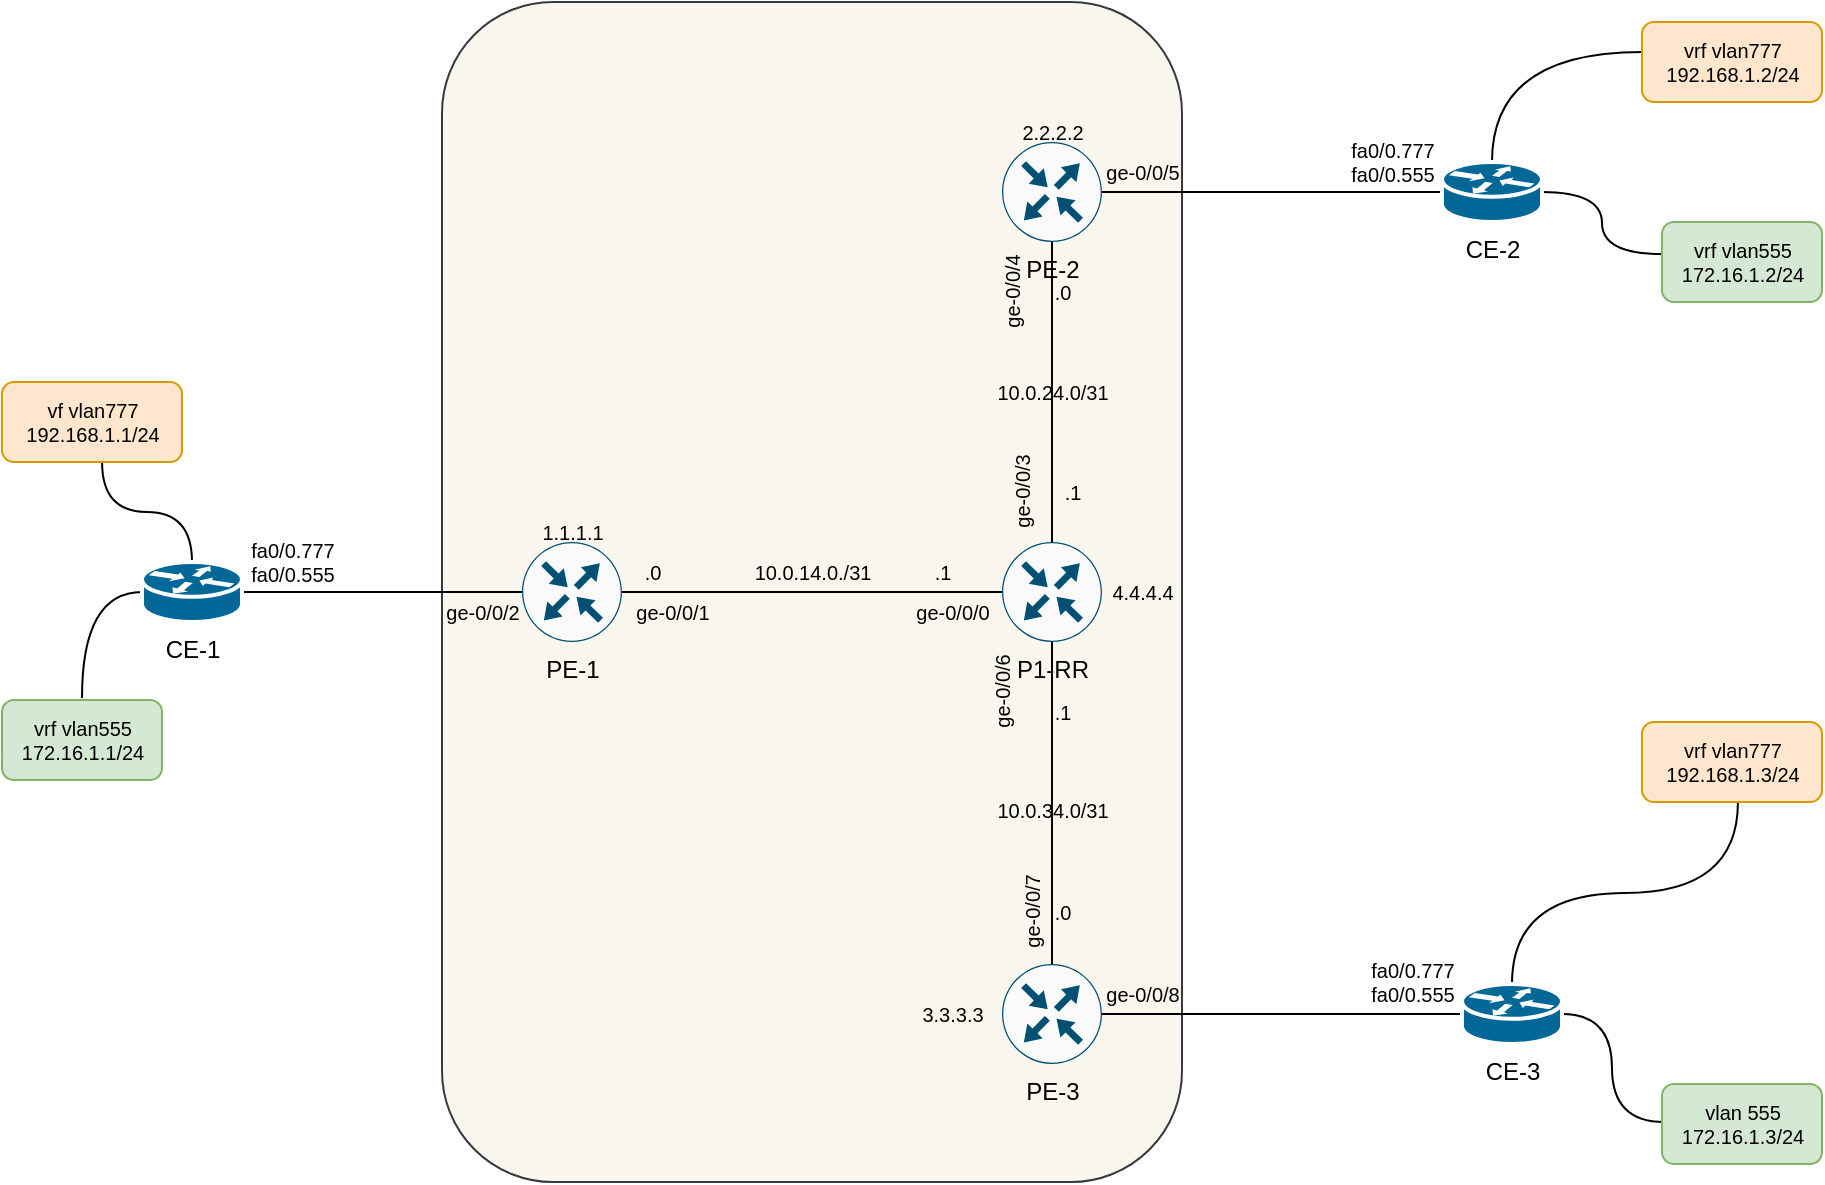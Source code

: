 <mxfile version="20.5.3" type="github">
  <diagram id="2Gvp9s0XhHdzNjSNC6kU" name="Страница 1">
    <mxGraphModel dx="1886" dy="850" grid="1" gridSize="10" guides="1" tooltips="1" connect="1" arrows="1" fold="1" page="1" pageScale="1" pageWidth="1169" pageHeight="827" math="0" shadow="0">
      <root>
        <mxCell id="0" />
        <mxCell id="1" parent="0" />
        <mxCell id="vkuwil8Yssh3UNzR4T3k-89" value="" style="rounded=1;whiteSpace=wrap;html=1;fontSize=10;fillColor=#f9f7ed;strokeColor=#36393d;" parent="1" vertex="1">
          <mxGeometry x="400" y="40" width="370" height="590" as="geometry" />
        </mxCell>
        <mxCell id="vkuwil8Yssh3UNzR4T3k-12" value="&lt;font style=&quot;font-size: 10px;&quot;&gt;ge-0/0/7&lt;/font&gt;" style="text;html=1;align=center;verticalAlign=middle;resizable=0;points=[];autosize=1;strokeColor=none;fillColor=none;rotation=-90;" parent="1" vertex="1">
          <mxGeometry x="665" y="480" width="60" height="30" as="geometry" />
        </mxCell>
        <mxCell id="vkuwil8Yssh3UNzR4T3k-73" style="edgeStyle=orthogonalEdgeStyle;rounded=0;orthogonalLoop=1;jettySize=auto;html=1;exitX=0.5;exitY=1;exitDx=0;exitDy=0;exitPerimeter=0;entryX=0.5;entryY=0;entryDx=0;entryDy=0;entryPerimeter=0;fontSize=10;endArrow=none;endFill=0;curved=1;" parent="1" source="geGut3hMDGgpKj2TkLmg-1" target="geGut3hMDGgpKj2TkLmg-3" edge="1">
          <mxGeometry relative="1" as="geometry" />
        </mxCell>
        <mxCell id="geGut3hMDGgpKj2TkLmg-1" value="P1-RR" style="sketch=0;points=[[0.5,0,0],[1,0.5,0],[0.5,1,0],[0,0.5,0],[0.145,0.145,0],[0.856,0.145,0],[0.855,0.856,0],[0.145,0.855,0]];verticalLabelPosition=bottom;html=1;verticalAlign=top;aspect=fixed;align=center;pointerEvents=1;shape=mxgraph.cisco19.rect;prIcon=router;fillColor=#FAFAFA;strokeColor=#005073;" parent="1" vertex="1">
          <mxGeometry x="680" y="310" width="50" height="50" as="geometry" />
        </mxCell>
        <mxCell id="vkuwil8Yssh3UNzR4T3k-70" style="edgeStyle=orthogonalEdgeStyle;rounded=0;orthogonalLoop=1;jettySize=auto;html=1;exitX=1;exitY=0.5;exitDx=0;exitDy=0;exitPerimeter=0;entryX=0;entryY=0.5;entryDx=0;entryDy=0;entryPerimeter=0;fontSize=10;endArrow=none;endFill=0;curved=1;" parent="1" source="geGut3hMDGgpKj2TkLmg-2" target="vkuwil8Yssh3UNzR4T3k-1" edge="1">
          <mxGeometry relative="1" as="geometry" />
        </mxCell>
        <mxCell id="vkuwil8Yssh3UNzR4T3k-85" style="edgeStyle=orthogonalEdgeStyle;rounded=0;orthogonalLoop=1;jettySize=auto;html=1;exitX=0.5;exitY=1;exitDx=0;exitDy=0;exitPerimeter=0;entryX=0.5;entryY=0;entryDx=0;entryDy=0;entryPerimeter=0;fontSize=10;endArrow=none;endFill=0;curved=1;" parent="1" source="geGut3hMDGgpKj2TkLmg-2" target="geGut3hMDGgpKj2TkLmg-1" edge="1">
          <mxGeometry relative="1" as="geometry" />
        </mxCell>
        <mxCell id="geGut3hMDGgpKj2TkLmg-2" value="PE-2" style="sketch=0;points=[[0.5,0,0],[1,0.5,0],[0.5,1,0],[0,0.5,0],[0.145,0.145,0],[0.856,0.145,0],[0.855,0.856,0],[0.145,0.855,0]];verticalLabelPosition=bottom;html=1;verticalAlign=top;aspect=fixed;align=center;pointerEvents=1;shape=mxgraph.cisco19.rect;prIcon=router;fillColor=#FAFAFA;strokeColor=#005073;" parent="1" vertex="1">
          <mxGeometry x="680" y="110" width="50" height="50" as="geometry" />
        </mxCell>
        <mxCell id="vkuwil8Yssh3UNzR4T3k-72" style="edgeStyle=orthogonalEdgeStyle;rounded=0;orthogonalLoop=1;jettySize=auto;html=1;exitX=1;exitY=0.5;exitDx=0;exitDy=0;exitPerimeter=0;fontSize=10;endArrow=none;endFill=0;curved=1;" parent="1" source="geGut3hMDGgpKj2TkLmg-3" target="vkuwil8Yssh3UNzR4T3k-3" edge="1">
          <mxGeometry relative="1" as="geometry" />
        </mxCell>
        <mxCell id="geGut3hMDGgpKj2TkLmg-3" value="PE-3" style="sketch=0;points=[[0.5,0,0],[1,0.5,0],[0.5,1,0],[0,0.5,0],[0.145,0.145,0],[0.856,0.145,0],[0.855,0.856,0],[0.145,0.855,0]];verticalLabelPosition=bottom;html=1;verticalAlign=top;aspect=fixed;align=center;pointerEvents=1;shape=mxgraph.cisco19.rect;prIcon=router;fillColor=#FAFAFA;strokeColor=#005073;" parent="1" vertex="1">
          <mxGeometry x="680" y="521" width="50" height="50" as="geometry" />
        </mxCell>
        <mxCell id="vkuwil8Yssh3UNzR4T3k-74" style="edgeStyle=orthogonalEdgeStyle;rounded=0;orthogonalLoop=1;jettySize=auto;html=1;exitX=1;exitY=0.5;exitDx=0;exitDy=0;exitPerimeter=0;entryX=0;entryY=0.5;entryDx=0;entryDy=0;entryPerimeter=0;fontSize=10;endArrow=none;endFill=0;curved=1;" parent="1" source="geGut3hMDGgpKj2TkLmg-4" target="geGut3hMDGgpKj2TkLmg-1" edge="1">
          <mxGeometry relative="1" as="geometry" />
        </mxCell>
        <mxCell id="geGut3hMDGgpKj2TkLmg-4" value="PE-1" style="sketch=0;points=[[0.5,0,0],[1,0.5,0],[0.5,1,0],[0,0.5,0],[0.145,0.145,0],[0.856,0.145,0],[0.855,0.856,0],[0.145,0.855,0]];verticalLabelPosition=bottom;html=1;verticalAlign=top;aspect=fixed;align=center;pointerEvents=1;shape=mxgraph.cisco19.rect;prIcon=router;fillColor=#FAFAFA;strokeColor=#005073;" parent="1" vertex="1">
          <mxGeometry x="440" y="310" width="50" height="50" as="geometry" />
        </mxCell>
        <mxCell id="vkuwil8Yssh3UNzR4T3k-65" style="edgeStyle=orthogonalEdgeStyle;rounded=0;orthogonalLoop=1;jettySize=auto;html=1;exitX=1;exitY=0.5;exitDx=0;exitDy=0;exitPerimeter=0;entryX=0;entryY=0.4;entryDx=0;entryDy=0;entryPerimeter=0;fontSize=10;endArrow=none;endFill=0;curved=1;" parent="1" source="vkuwil8Yssh3UNzR4T3k-1" target="vkuwil8Yssh3UNzR4T3k-50" edge="1">
          <mxGeometry relative="1" as="geometry" />
        </mxCell>
        <mxCell id="vkuwil8Yssh3UNzR4T3k-67" style="edgeStyle=orthogonalEdgeStyle;rounded=0;orthogonalLoop=1;jettySize=auto;html=1;exitX=0.5;exitY=0;exitDx=0;exitDy=0;exitPerimeter=0;entryX=0;entryY=0.375;entryDx=0;entryDy=0;entryPerimeter=0;fontSize=10;endArrow=none;endFill=0;curved=1;" parent="1" source="vkuwil8Yssh3UNzR4T3k-1" target="vkuwil8Yssh3UNzR4T3k-45" edge="1">
          <mxGeometry relative="1" as="geometry" />
        </mxCell>
        <mxCell id="vkuwil8Yssh3UNzR4T3k-1" value="CE-2" style="shape=mxgraph.cisco.routers.router;sketch=0;html=1;pointerEvents=1;dashed=0;fillColor=#036897;strokeColor=#ffffff;strokeWidth=2;verticalLabelPosition=bottom;verticalAlign=top;align=center;outlineConnect=0;" parent="1" vertex="1">
          <mxGeometry x="900" y="120" width="50" height="30" as="geometry" />
        </mxCell>
        <mxCell id="vkuwil8Yssh3UNzR4T3k-68" style="edgeStyle=orthogonalEdgeStyle;rounded=0;orthogonalLoop=1;jettySize=auto;html=1;exitX=0.5;exitY=0;exitDx=0;exitDy=0;exitPerimeter=0;entryX=0.556;entryY=1;entryDx=0;entryDy=0;entryPerimeter=0;fontSize=10;endArrow=none;endFill=0;curved=1;" parent="1" source="vkuwil8Yssh3UNzR4T3k-2" target="vkuwil8Yssh3UNzR4T3k-47" edge="1">
          <mxGeometry relative="1" as="geometry" />
        </mxCell>
        <mxCell id="vkuwil8Yssh3UNzR4T3k-69" style="edgeStyle=orthogonalEdgeStyle;rounded=0;orthogonalLoop=1;jettySize=auto;html=1;exitX=0;exitY=0.5;exitDx=0;exitDy=0;exitPerimeter=0;entryX=0.5;entryY=-0.025;entryDx=0;entryDy=0;entryPerimeter=0;fontSize=10;endArrow=none;endFill=0;curved=1;" parent="1" source="vkuwil8Yssh3UNzR4T3k-2" target="vkuwil8Yssh3UNzR4T3k-48" edge="1">
          <mxGeometry relative="1" as="geometry" />
        </mxCell>
        <mxCell id="vkuwil8Yssh3UNzR4T3k-75" style="edgeStyle=orthogonalEdgeStyle;rounded=0;orthogonalLoop=1;jettySize=auto;html=1;exitX=1;exitY=0.5;exitDx=0;exitDy=0;exitPerimeter=0;entryX=0;entryY=0.5;entryDx=0;entryDy=0;entryPerimeter=0;fontSize=10;endArrow=none;endFill=0;curved=1;" parent="1" source="vkuwil8Yssh3UNzR4T3k-2" target="geGut3hMDGgpKj2TkLmg-4" edge="1">
          <mxGeometry relative="1" as="geometry" />
        </mxCell>
        <mxCell id="vkuwil8Yssh3UNzR4T3k-2" value="CE-1" style="shape=mxgraph.cisco.routers.router;sketch=0;html=1;pointerEvents=1;dashed=0;fillColor=#036897;strokeColor=#ffffff;strokeWidth=2;verticalLabelPosition=bottom;verticalAlign=top;align=center;outlineConnect=0;" parent="1" vertex="1">
          <mxGeometry x="250" y="320" width="50" height="30" as="geometry" />
        </mxCell>
        <mxCell id="vkuwil8Yssh3UNzR4T3k-63" style="edgeStyle=orthogonalEdgeStyle;rounded=0;orthogonalLoop=1;jettySize=auto;html=1;exitX=1;exitY=0.5;exitDx=0;exitDy=0;exitPerimeter=0;entryX=0.013;entryY=0.475;entryDx=0;entryDy=0;entryPerimeter=0;fontSize=10;endArrow=none;endFill=0;curved=1;" parent="1" source="vkuwil8Yssh3UNzR4T3k-3" target="vkuwil8Yssh3UNzR4T3k-49" edge="1">
          <mxGeometry relative="1" as="geometry" />
        </mxCell>
        <mxCell id="vkuwil8Yssh3UNzR4T3k-88" style="edgeStyle=orthogonalEdgeStyle;rounded=0;orthogonalLoop=1;jettySize=auto;html=1;exitX=0.5;exitY=0;exitDx=0;exitDy=0;exitPerimeter=0;entryX=0.533;entryY=1;entryDx=0;entryDy=0;entryPerimeter=0;fontSize=10;endArrow=none;endFill=0;curved=1;" parent="1" source="vkuwil8Yssh3UNzR4T3k-3" target="vkuwil8Yssh3UNzR4T3k-46" edge="1">
          <mxGeometry relative="1" as="geometry" />
        </mxCell>
        <mxCell id="vkuwil8Yssh3UNzR4T3k-3" value="CE-3" style="shape=mxgraph.cisco.routers.router;sketch=0;html=1;pointerEvents=1;dashed=0;fillColor=#036897;strokeColor=#ffffff;strokeWidth=2;verticalLabelPosition=bottom;verticalAlign=top;align=center;outlineConnect=0;" parent="1" vertex="1">
          <mxGeometry x="910" y="531" width="50" height="30" as="geometry" />
        </mxCell>
        <mxCell id="vkuwil8Yssh3UNzR4T3k-13" value="&lt;font style=&quot;font-size: 10px;&quot;&gt;ge-0/0/3&lt;/font&gt;" style="text;html=1;align=center;verticalAlign=middle;resizable=0;points=[];autosize=1;strokeColor=none;fillColor=none;rotation=-90;" parent="1" vertex="1">
          <mxGeometry x="660" y="270" width="60" height="30" as="geometry" />
        </mxCell>
        <mxCell id="vkuwil8Yssh3UNzR4T3k-15" value="&lt;font style=&quot;font-size: 10px;&quot;&gt;ge-0/0/4&lt;br&gt;&lt;/font&gt;" style="text;html=1;align=center;verticalAlign=middle;resizable=0;points=[];autosize=1;strokeColor=none;fillColor=none;rotation=-90;" parent="1" vertex="1">
          <mxGeometry x="655" y="170" width="60" height="30" as="geometry" />
        </mxCell>
        <mxCell id="vkuwil8Yssh3UNzR4T3k-9" value="&lt;font style=&quot;font-size: 10px;&quot;&gt;ge-0/0/0&lt;/font&gt;" style="text;html=1;align=center;verticalAlign=middle;resizable=0;points=[];autosize=1;strokeColor=none;fillColor=none;" parent="1" vertex="1">
          <mxGeometry x="625" y="330" width="60" height="30" as="geometry" />
        </mxCell>
        <mxCell id="vkuwil8Yssh3UNzR4T3k-10" value="&lt;font style=&quot;font-size: 10px;&quot;&gt;ge-0/0/1&lt;/font&gt;" style="text;html=1;align=center;verticalAlign=middle;resizable=0;points=[];autosize=1;strokeColor=none;fillColor=none;" parent="1" vertex="1">
          <mxGeometry x="485" y="330" width="60" height="30" as="geometry" />
        </mxCell>
        <mxCell id="vkuwil8Yssh3UNzR4T3k-20" value="&lt;font style=&quot;font-size: 10px;&quot;&gt;ge-0/0/2&lt;/font&gt;" style="text;html=1;align=center;verticalAlign=middle;resizable=0;points=[];autosize=1;strokeColor=none;fillColor=none;" parent="1" vertex="1">
          <mxGeometry x="390" y="330" width="60" height="30" as="geometry" />
        </mxCell>
        <mxCell id="vkuwil8Yssh3UNzR4T3k-22" value="&lt;font style=&quot;font-size: 10px;&quot;&gt;ge-0/0/5&lt;/font&gt;" style="text;html=1;align=center;verticalAlign=middle;resizable=0;points=[];autosize=1;strokeColor=none;fillColor=none;" parent="1" vertex="1">
          <mxGeometry x="720" y="110" width="60" height="30" as="geometry" />
        </mxCell>
        <mxCell id="vkuwil8Yssh3UNzR4T3k-24" value="&lt;font style=&quot;font-size: 10px;&quot;&gt;ge-0/0/8&lt;/font&gt;" style="text;html=1;align=center;verticalAlign=middle;resizable=0;points=[];autosize=1;strokeColor=none;fillColor=none;" parent="1" vertex="1">
          <mxGeometry x="720" y="521" width="60" height="30" as="geometry" />
        </mxCell>
        <mxCell id="vkuwil8Yssh3UNzR4T3k-27" value="" style="rounded=0;orthogonalLoop=1;jettySize=auto;html=1;exitX=0.5;exitY=1;exitDx=0;exitDy=0;exitPerimeter=0;entryX=0.5;entryY=0;entryDx=0;entryDy=0;entryPerimeter=0;endArrow=none;endFill=0;curved=1;" parent="1" source="geGut3hMDGgpKj2TkLmg-1" edge="1">
          <mxGeometry relative="1" as="geometry">
            <mxPoint x="705" y="360" as="sourcePoint" />
            <mxPoint x="705" y="370" as="targetPoint" />
          </mxGeometry>
        </mxCell>
        <mxCell id="vkuwil8Yssh3UNzR4T3k-28" value="1.1.1.1" style="text;html=1;align=center;verticalAlign=middle;resizable=0;points=[];autosize=1;strokeColor=none;fillColor=none;fontSize=10;" parent="1" vertex="1">
          <mxGeometry x="440" y="290" width="50" height="30" as="geometry" />
        </mxCell>
        <mxCell id="vkuwil8Yssh3UNzR4T3k-29" value="2.2.2.2" style="text;html=1;align=center;verticalAlign=middle;resizable=0;points=[];autosize=1;strokeColor=none;fillColor=none;fontSize=10;" parent="1" vertex="1">
          <mxGeometry x="680" y="90" width="50" height="30" as="geometry" />
        </mxCell>
        <mxCell id="vkuwil8Yssh3UNzR4T3k-30" value="3.3.3.3" style="text;html=1;align=center;verticalAlign=middle;resizable=0;points=[];autosize=1;strokeColor=none;fillColor=none;fontSize=10;" parent="1" vertex="1">
          <mxGeometry x="630" y="531" width="50" height="30" as="geometry" />
        </mxCell>
        <mxCell id="vkuwil8Yssh3UNzR4T3k-31" value="4.4.4.4" style="text;html=1;align=center;verticalAlign=middle;resizable=0;points=[];autosize=1;strokeColor=none;fillColor=none;fontSize=10;" parent="1" vertex="1">
          <mxGeometry x="725" y="320" width="50" height="30" as="geometry" />
        </mxCell>
        <mxCell id="vkuwil8Yssh3UNzR4T3k-34" value="10.0.34.0/31" style="text;html=1;align=center;verticalAlign=middle;resizable=0;points=[];autosize=1;strokeColor=none;fillColor=none;fontSize=10;" parent="1" vertex="1">
          <mxGeometry x="665" y="429" width="80" height="30" as="geometry" />
        </mxCell>
        <mxCell id="vkuwil8Yssh3UNzR4T3k-36" value="10.0.14.0./31" style="text;html=1;align=center;verticalAlign=middle;resizable=0;points=[];autosize=1;strokeColor=none;fillColor=none;fontSize=10;" parent="1" vertex="1">
          <mxGeometry x="545" y="310" width="80" height="30" as="geometry" />
        </mxCell>
        <mxCell id="vkuwil8Yssh3UNzR4T3k-37" value=".0" style="text;html=1;align=center;verticalAlign=middle;resizable=0;points=[];autosize=1;strokeColor=none;fillColor=none;fontSize=10;" parent="1" vertex="1">
          <mxGeometry x="490" y="310" width="30" height="30" as="geometry" />
        </mxCell>
        <mxCell id="vkuwil8Yssh3UNzR4T3k-38" value=".0" style="text;html=1;align=center;verticalAlign=middle;resizable=0;points=[];autosize=1;strokeColor=none;fillColor=none;fontSize=10;" parent="1" vertex="1">
          <mxGeometry x="695" y="170" width="30" height="30" as="geometry" />
        </mxCell>
        <mxCell id="vkuwil8Yssh3UNzR4T3k-39" value=".0" style="text;html=1;align=center;verticalAlign=middle;resizable=0;points=[];autosize=1;strokeColor=none;fillColor=none;fontSize=10;" parent="1" vertex="1">
          <mxGeometry x="695" y="480" width="30" height="30" as="geometry" />
        </mxCell>
        <mxCell id="vkuwil8Yssh3UNzR4T3k-40" value=".1" style="text;html=1;align=center;verticalAlign=middle;resizable=0;points=[];autosize=1;strokeColor=none;fillColor=none;fontSize=10;" parent="1" vertex="1">
          <mxGeometry x="695" y="380" width="30" height="30" as="geometry" />
        </mxCell>
        <mxCell id="vkuwil8Yssh3UNzR4T3k-41" value=".1" style="text;html=1;align=center;verticalAlign=middle;resizable=0;points=[];autosize=1;strokeColor=none;fillColor=none;fontSize=10;" parent="1" vertex="1">
          <mxGeometry x="635" y="310" width="30" height="30" as="geometry" />
        </mxCell>
        <mxCell id="vkuwil8Yssh3UNzR4T3k-42" value=".1" style="text;html=1;align=center;verticalAlign=middle;resizable=0;points=[];autosize=1;strokeColor=none;fillColor=none;fontSize=10;" parent="1" vertex="1">
          <mxGeometry x="700" y="270" width="30" height="30" as="geometry" />
        </mxCell>
        <mxCell id="vkuwil8Yssh3UNzR4T3k-45" value="vrf vlan777&lt;br&gt;192.168.1.2/24" style="text;html=1;align=center;verticalAlign=middle;resizable=0;points=[];autosize=1;strokeColor=#d79b00;fillColor=#ffe6cc;fontSize=10;rounded=1;" parent="1" vertex="1">
          <mxGeometry x="1000" y="50" width="90" height="40" as="geometry" />
        </mxCell>
        <mxCell id="vkuwil8Yssh3UNzR4T3k-46" value="vrf vlan777&lt;br&gt;192.168.1.3/24" style="text;html=1;align=center;verticalAlign=middle;resizable=0;points=[];autosize=1;strokeColor=#d79b00;fillColor=#ffe6cc;fontSize=10;rounded=1;" parent="1" vertex="1">
          <mxGeometry x="1000" y="400" width="90" height="40" as="geometry" />
        </mxCell>
        <mxCell id="vkuwil8Yssh3UNzR4T3k-47" value="vf vlan777&lt;br&gt;192.168.1.1/24" style="text;html=1;align=center;verticalAlign=middle;resizable=0;points=[];autosize=1;strokeColor=#d79b00;fillColor=#ffe6cc;fontSize=10;rounded=1;" parent="1" vertex="1">
          <mxGeometry x="180" y="230" width="90" height="40" as="geometry" />
        </mxCell>
        <mxCell id="vkuwil8Yssh3UNzR4T3k-48" value="vrf vlan555&lt;br&gt;172.16.1.1/24" style="text;html=1;align=center;verticalAlign=middle;resizable=0;points=[];autosize=1;strokeColor=#82b366;fillColor=#d5e8d4;fontSize=10;rounded=1;" parent="1" vertex="1">
          <mxGeometry x="180" y="389" width="80" height="40" as="geometry" />
        </mxCell>
        <mxCell id="vkuwil8Yssh3UNzR4T3k-49" value="vlan 555&lt;br&gt;172.16.1.3/24" style="text;html=1;align=center;verticalAlign=middle;resizable=0;points=[];autosize=1;strokeColor=#82b366;fillColor=#d5e8d4;fontSize=10;rounded=1;" parent="1" vertex="1">
          <mxGeometry x="1010" y="581" width="80" height="40" as="geometry" />
        </mxCell>
        <mxCell id="vkuwil8Yssh3UNzR4T3k-50" value="vrf vlan555&lt;br&gt;172.16.1.2/24" style="text;html=1;align=center;verticalAlign=middle;resizable=0;points=[];autosize=1;strokeColor=#82b366;fillColor=#d5e8d4;fontSize=10;rounded=1;" parent="1" vertex="1">
          <mxGeometry x="1010" y="150" width="80" height="40" as="geometry" />
        </mxCell>
        <mxCell id="vkuwil8Yssh3UNzR4T3k-77" value="&lt;font style=&quot;font-size: 10px;&quot;&gt;ge-0/0/6&lt;/font&gt;" style="text;html=1;align=center;verticalAlign=middle;resizable=0;points=[];autosize=1;strokeColor=none;fillColor=none;rotation=-90;" parent="1" vertex="1">
          <mxGeometry x="650" y="370" width="60" height="30" as="geometry" />
        </mxCell>
        <mxCell id="vkuwil8Yssh3UNzR4T3k-33" value="10.0.24.0/31" style="text;html=1;align=center;verticalAlign=middle;resizable=0;points=[];autosize=1;strokeColor=none;fillColor=none;fontSize=10;" parent="1" vertex="1">
          <mxGeometry x="665" y="220" width="80" height="30" as="geometry" />
        </mxCell>
        <mxCell id="vkuwil8Yssh3UNzR4T3k-91" value="fa0/0.777&lt;br&gt;fa0/0.555" style="text;html=1;align=center;verticalAlign=middle;resizable=0;points=[];autosize=1;strokeColor=none;fillColor=none;fontSize=10;" parent="1" vertex="1">
          <mxGeometry x="290" y="300" width="70" height="40" as="geometry" />
        </mxCell>
        <mxCell id="vkuwil8Yssh3UNzR4T3k-92" value="fa0/0.777&lt;br&gt;fa0/0.555" style="text;html=1;align=center;verticalAlign=middle;resizable=0;points=[];autosize=1;strokeColor=none;fillColor=none;fontSize=10;" parent="1" vertex="1">
          <mxGeometry x="840" y="100" width="70" height="40" as="geometry" />
        </mxCell>
        <mxCell id="vkuwil8Yssh3UNzR4T3k-94" value="fa0/0.777&lt;br&gt;fa0/0.555" style="text;html=1;align=center;verticalAlign=middle;resizable=0;points=[];autosize=1;strokeColor=none;fillColor=none;fontSize=10;" parent="1" vertex="1">
          <mxGeometry x="850" y="510" width="70" height="40" as="geometry" />
        </mxCell>
      </root>
    </mxGraphModel>
  </diagram>
</mxfile>
